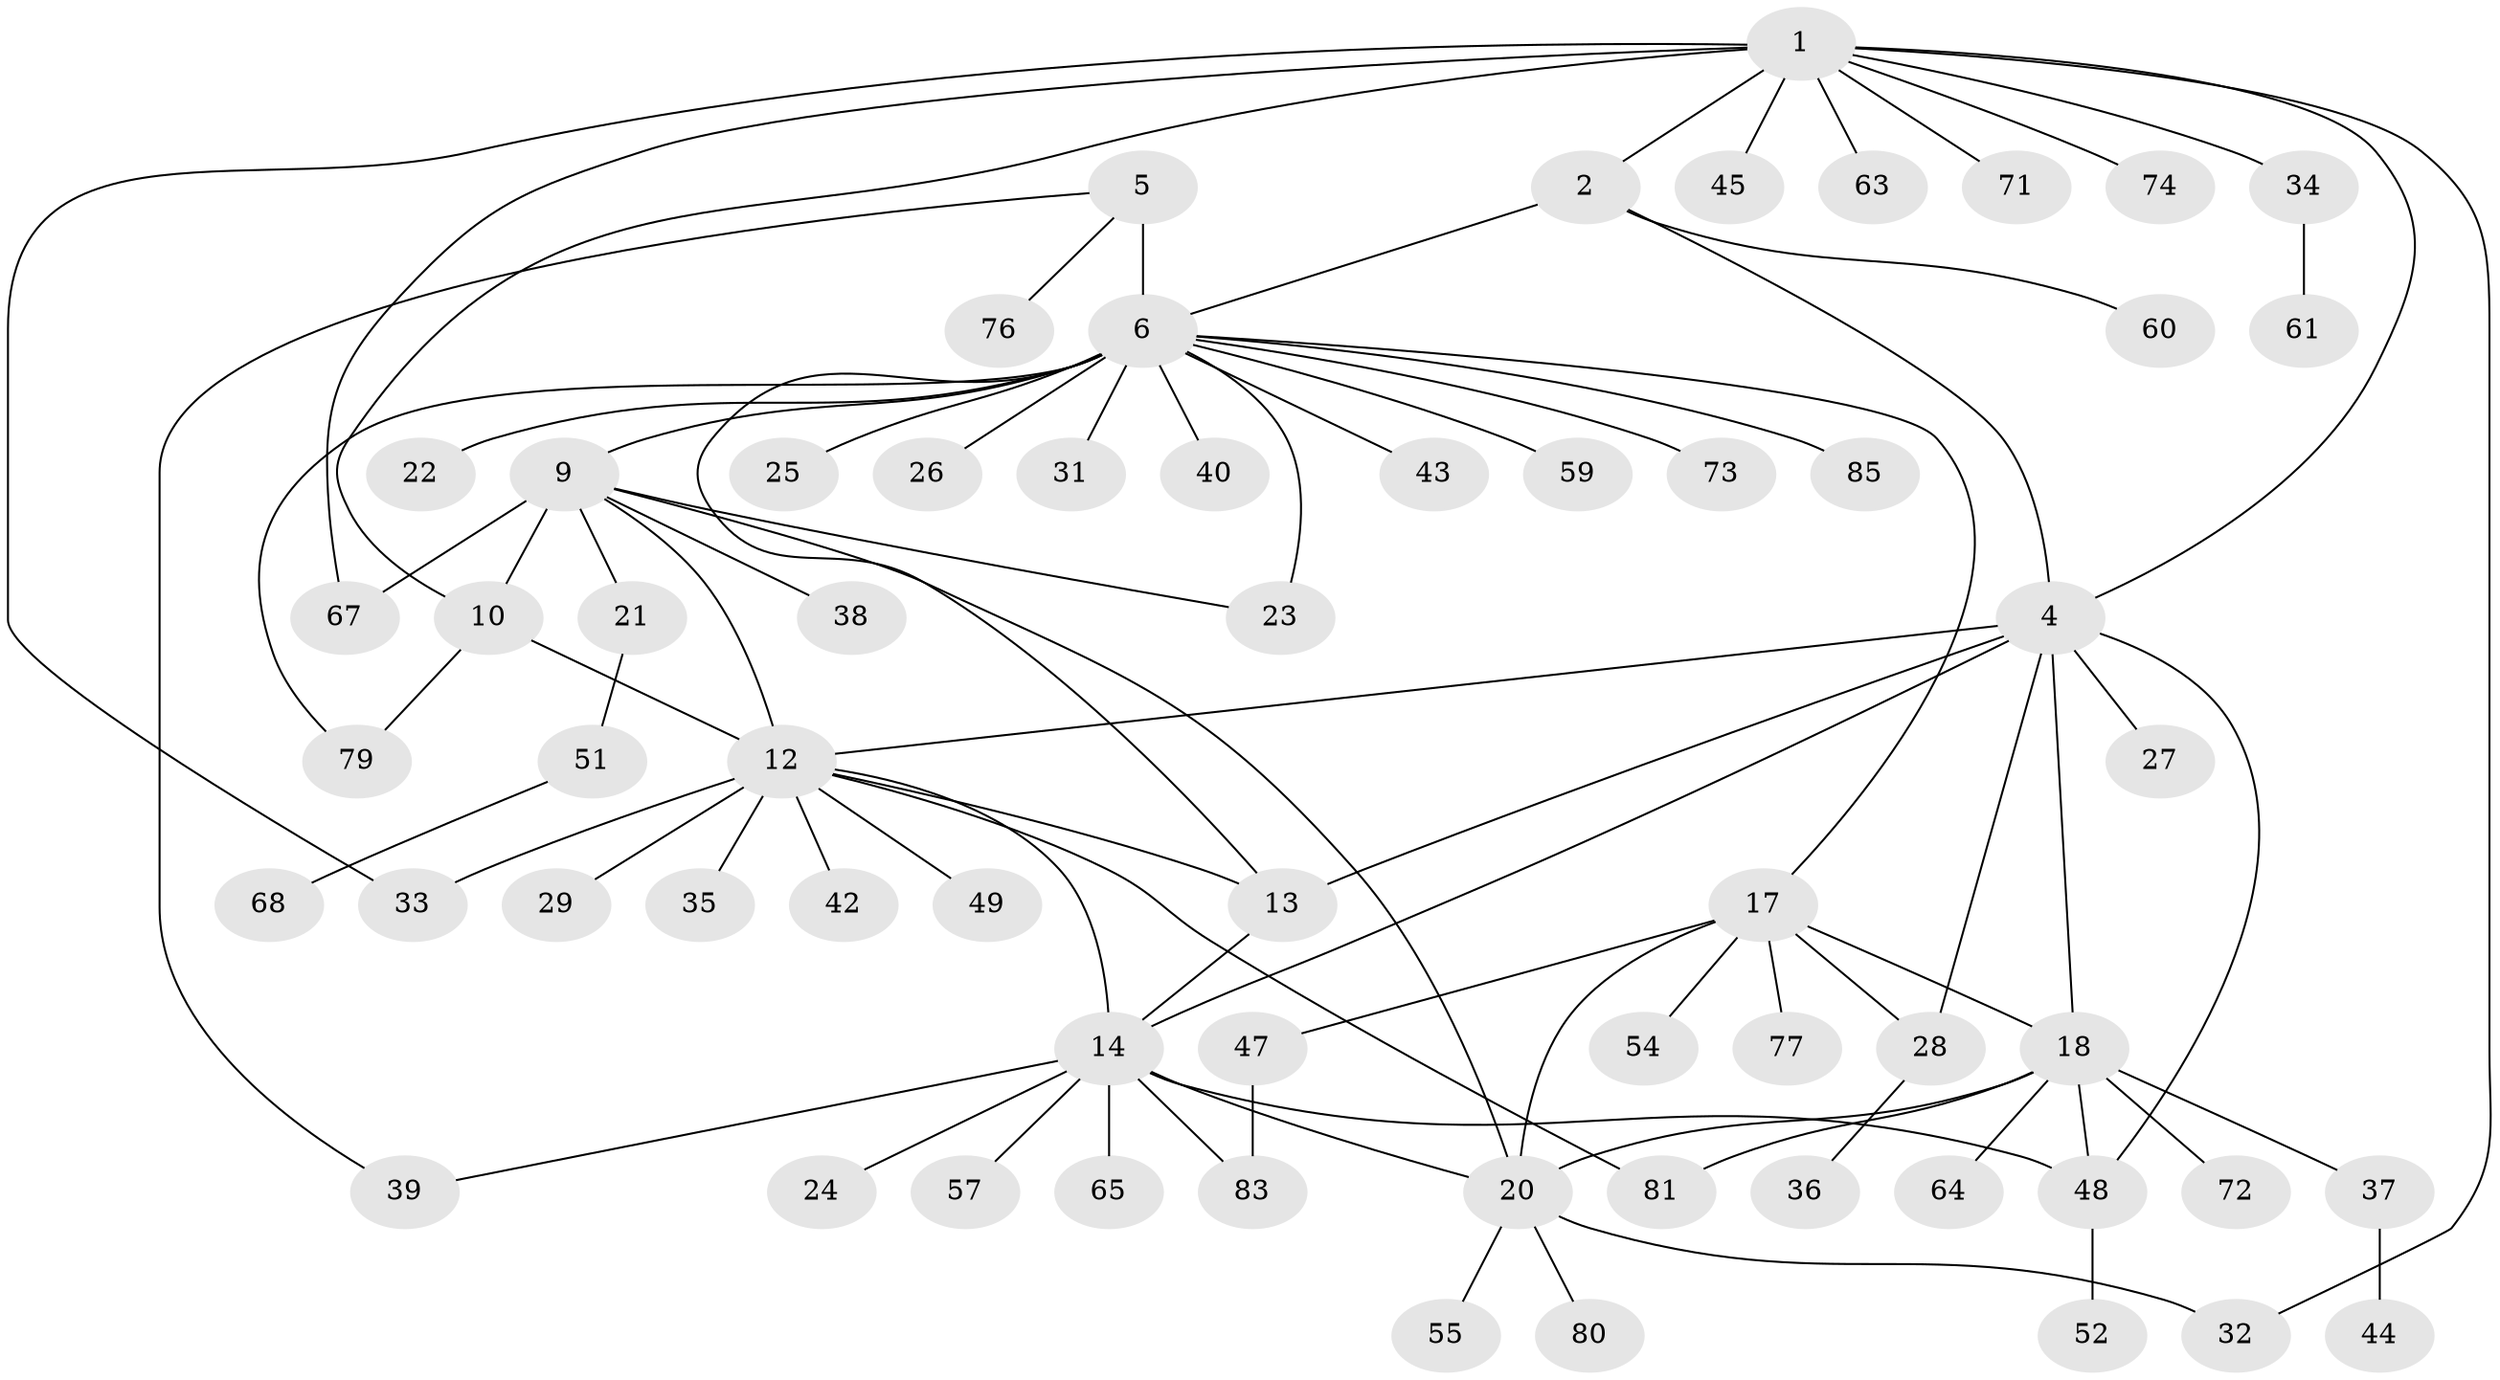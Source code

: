 // Generated by graph-tools (version 1.1) at 2025/24/03/03/25 07:24:11]
// undirected, 63 vertices, 85 edges
graph export_dot {
graph [start="1"]
  node [color=gray90,style=filled];
  1 [super="+30"];
  2 [super="+3"];
  4 [super="+15"];
  5 [super="+8"];
  6 [super="+7"];
  9 [super="+11"];
  10;
  12 [super="+16"];
  13;
  14 [super="+46"];
  17 [super="+58"];
  18 [super="+19"];
  20 [super="+56"];
  21 [super="+84"];
  22;
  23;
  24 [super="+86"];
  25;
  26;
  27;
  28 [super="+78"];
  29 [super="+41"];
  31 [super="+53"];
  32;
  33 [super="+69"];
  34 [super="+75"];
  35 [super="+50"];
  36;
  37;
  38;
  39 [super="+62"];
  40;
  42;
  43;
  44;
  45;
  47 [super="+70"];
  48 [super="+66"];
  49;
  51;
  52;
  54;
  55;
  57;
  59;
  60 [super="+82"];
  61;
  63;
  64;
  65;
  67;
  68;
  71;
  72;
  73;
  74;
  76;
  77;
  79;
  80;
  81;
  83;
  85;
  1 -- 2 [weight=2];
  1 -- 4;
  1 -- 10;
  1 -- 34;
  1 -- 45;
  1 -- 63;
  1 -- 67;
  1 -- 32;
  1 -- 33;
  1 -- 71;
  1 -- 74;
  2 -- 4 [weight=2];
  2 -- 6;
  2 -- 60;
  4 -- 27;
  4 -- 48;
  4 -- 18;
  4 -- 12;
  4 -- 13;
  4 -- 14;
  4 -- 28;
  5 -- 6 [weight=4];
  5 -- 76;
  5 -- 39;
  6 -- 23;
  6 -- 73;
  6 -- 40;
  6 -- 43;
  6 -- 13;
  6 -- 79;
  6 -- 17;
  6 -- 85;
  6 -- 22;
  6 -- 25;
  6 -- 26;
  6 -- 59;
  6 -- 31;
  6 -- 9;
  9 -- 10 [weight=2];
  9 -- 12 [weight=2];
  9 -- 38;
  9 -- 67;
  9 -- 20;
  9 -- 21;
  9 -- 23;
  10 -- 12;
  10 -- 79;
  12 -- 35;
  12 -- 42;
  12 -- 81;
  12 -- 49;
  12 -- 29;
  12 -- 13;
  12 -- 14;
  12 -- 33;
  13 -- 14;
  14 -- 20;
  14 -- 24;
  14 -- 48;
  14 -- 57;
  14 -- 83;
  14 -- 65;
  14 -- 39;
  17 -- 18 [weight=2];
  17 -- 20;
  17 -- 28;
  17 -- 47;
  17 -- 54;
  17 -- 77;
  18 -- 20 [weight=2];
  18 -- 81;
  18 -- 64;
  18 -- 37;
  18 -- 72;
  18 -- 48;
  20 -- 32;
  20 -- 55;
  20 -- 80;
  21 -- 51;
  28 -- 36;
  34 -- 61;
  37 -- 44;
  47 -- 83;
  48 -- 52;
  51 -- 68;
}
